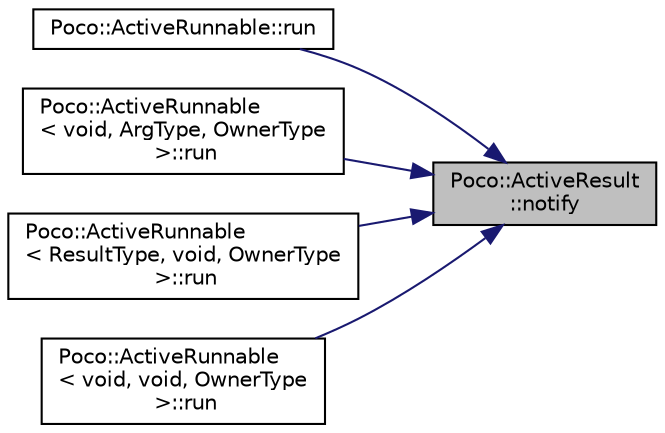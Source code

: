 digraph "Poco::ActiveResult::notify"
{
 // LATEX_PDF_SIZE
  edge [fontname="Helvetica",fontsize="10",labelfontname="Helvetica",labelfontsize="10"];
  node [fontname="Helvetica",fontsize="10",shape=record];
  rankdir="RL";
  Node1 [label="Poco::ActiveResult\l::notify",height=0.2,width=0.4,color="black", fillcolor="grey75", style="filled", fontcolor="black",tooltip=" "];
  Node1 -> Node2 [dir="back",color="midnightblue",fontsize="10",style="solid",fontname="Helvetica"];
  Node2 [label="Poco::ActiveRunnable::run",height=0.2,width=0.4,color="black", fillcolor="white", style="filled",URL="$classPoco_1_1ActiveRunnable.html#aeca78c76e5491c93bff1f914f387712d",tooltip=" "];
  Node1 -> Node3 [dir="back",color="midnightblue",fontsize="10",style="solid",fontname="Helvetica"];
  Node3 [label="Poco::ActiveRunnable\l\< void, ArgType, OwnerType\l \>::run",height=0.2,width=0.4,color="black", fillcolor="white", style="filled",URL="$classPoco_1_1ActiveRunnable_3_01void_00_01ArgType_00_01OwnerType_01_4.html#a79ed5518d0084240513ba6e372a859ca",tooltip=" "];
  Node1 -> Node4 [dir="back",color="midnightblue",fontsize="10",style="solid",fontname="Helvetica"];
  Node4 [label="Poco::ActiveRunnable\l\< ResultType, void, OwnerType\l \>::run",height=0.2,width=0.4,color="black", fillcolor="white", style="filled",URL="$classPoco_1_1ActiveRunnable_3_01ResultType_00_01void_00_01OwnerType_01_4.html#ab518cd662f0aac1423668eab76590b7f",tooltip=" "];
  Node1 -> Node5 [dir="back",color="midnightblue",fontsize="10",style="solid",fontname="Helvetica"];
  Node5 [label="Poco::ActiveRunnable\l\< void, void, OwnerType\l \>::run",height=0.2,width=0.4,color="black", fillcolor="white", style="filled",URL="$classPoco_1_1ActiveRunnable_3_01void_00_01void_00_01OwnerType_01_4.html#a19b3731226cab0380d58d36a40d55535",tooltip=" "];
}
